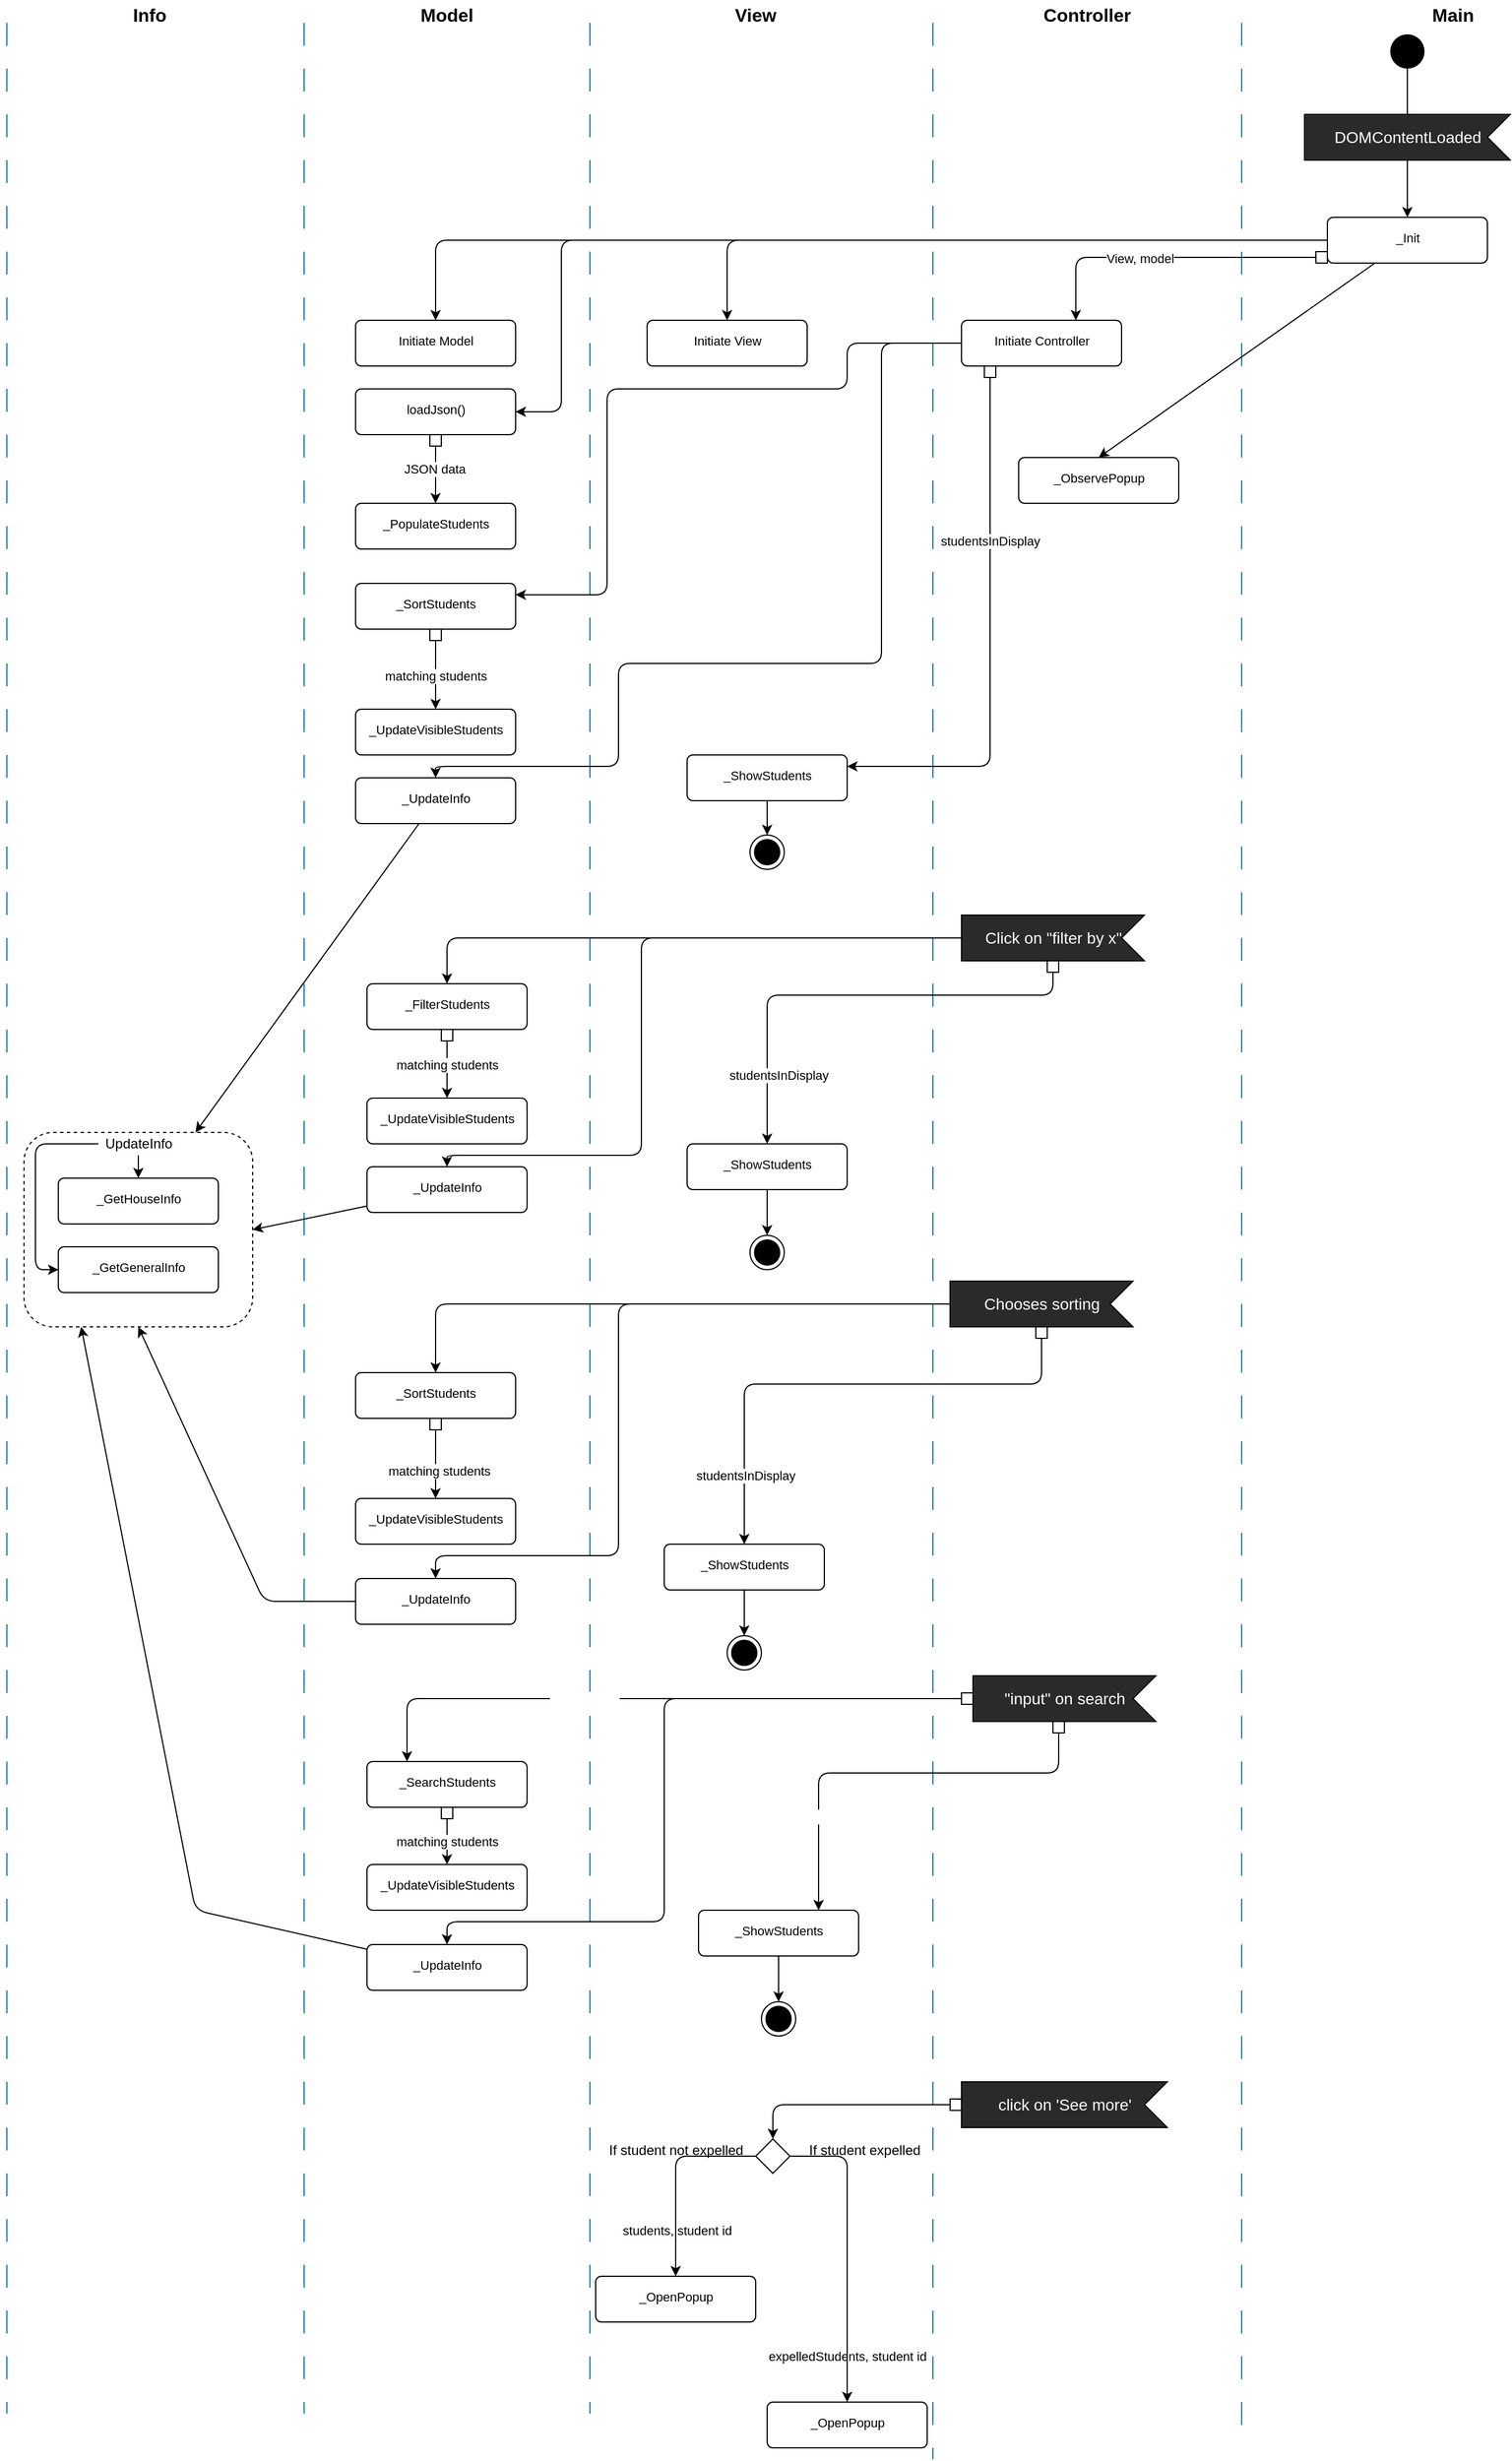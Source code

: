 <mxfile>
    <diagram id="uiXwka0j9Snq28UgmEb9" name="Page-1">
        <mxGraphModel dx="3028" dy="1398" grid="1" gridSize="10" guides="1" tooltips="1" connect="1" arrows="1" fold="1" page="1" pageScale="1" pageWidth="850" pageHeight="1100" background="none" math="0" shadow="0">
            <root>
                <mxCell id="0"/>
                <mxCell id="1" parent="0"/>
                <mxCell id="16" style="edgeStyle=none;html=1;entryX=0.5;entryY=0;entryDx=0;entryDy=0;fontSize=16;startArrow=none;" parent="1" source="52" target="14" edge="1">
                    <mxGeometry relative="1" as="geometry"/>
                </mxCell>
                <mxCell id="3" value="" style="ellipse;fillColor=#000000;strokeColor=none;" parent="1" vertex="1">
                    <mxGeometry x="455" y="50" width="30" height="30" as="geometry"/>
                </mxCell>
                <mxCell id="5" value="" style="line;strokeWidth=1;direction=south;html=1;dashed=1;dashPattern=20 20;fillColor=#b1ddf0;strokeColor=#10739e;" parent="1" vertex="1">
                    <mxGeometry x="-250" y="40" width="10" height="2090" as="geometry"/>
                </mxCell>
                <mxCell id="6" value="Model" style="text;align=center;fontSize=16;fontStyle=1;spacing=-1;" parent="1" vertex="1">
                    <mxGeometry x="-400" y="20" width="60" height="20" as="geometry"/>
                </mxCell>
                <mxCell id="7" value="View" style="text;align=center;fontSize=16;fontStyle=1;spacing=-1;" parent="1" vertex="1">
                    <mxGeometry x="-130" y="20" width="60" height="20" as="geometry"/>
                </mxCell>
                <mxCell id="8" value="" style="line;strokeWidth=1;direction=south;html=1;dashed=1;dashPattern=20 20;fillColor=#b1ddf0;strokeColor=#10739e;" parent="1" vertex="1">
                    <mxGeometry x="50" y="40" width="10" height="2130" as="geometry"/>
                </mxCell>
                <mxCell id="9" value="Controller" style="text;align=center;fontSize=16;fontStyle=1;spacing=-1;" parent="1" vertex="1">
                    <mxGeometry x="160" y="20" width="60" height="20" as="geometry"/>
                </mxCell>
                <mxCell id="11" value="" style="line;strokeWidth=1;direction=south;html=1;dashed=1;dashPattern=20 20;fillColor=#b1ddf0;strokeColor=#10739e;" parent="1" vertex="1">
                    <mxGeometry x="320" y="40" width="10" height="2100" as="geometry"/>
                </mxCell>
                <mxCell id="12" value="Main" style="text;align=center;fontSize=16;fontStyle=1;spacing=-1;" parent="1" vertex="1">
                    <mxGeometry x="480" y="20" width="60" height="20" as="geometry"/>
                </mxCell>
                <mxCell id="22" style="edgeStyle=none;html=1;entryX=0.5;entryY=0;entryDx=0;entryDy=0;fontSize=16;" parent="1" source="14" target="20" edge="1">
                    <mxGeometry relative="1" as="geometry">
                        <Array as="points">
                            <mxPoint x="-380" y="230"/>
                        </Array>
                    </mxGeometry>
                </mxCell>
                <mxCell id="283" style="edgeStyle=none;html=1;entryX=0.5;entryY=0;entryDx=0;entryDy=0;" edge="1" parent="1" source="14" target="282">
                    <mxGeometry relative="1" as="geometry"/>
                </mxCell>
                <mxCell id="14" value="&lt;font style=&quot;font-size: 11px&quot;&gt;_Init&lt;/font&gt;" style="html=1;align=center;verticalAlign=top;rounded=1;absoluteArcSize=1;arcSize=10;dashed=0;fontSize=16;" parent="1" vertex="1">
                    <mxGeometry x="400" y="210" width="140" height="40" as="geometry"/>
                </mxCell>
                <mxCell id="20" value="&lt;font style=&quot;font-size: 11px&quot;&gt;Initiate Model&lt;/font&gt;" style="html=1;align=center;verticalAlign=top;rounded=1;absoluteArcSize=1;arcSize=10;dashed=0;fontSize=16;" parent="1" vertex="1">
                    <mxGeometry x="-450" y="300" width="140" height="40" as="geometry"/>
                </mxCell>
                <mxCell id="23" value="&lt;font style=&quot;font-size: 11px&quot;&gt;loadJson()&lt;/font&gt;" style="html=1;align=center;verticalAlign=top;rounded=1;absoluteArcSize=1;arcSize=10;dashed=0;fontSize=16;" parent="1" vertex="1">
                    <mxGeometry x="-450" y="360" width="140" height="40" as="geometry"/>
                </mxCell>
                <mxCell id="25" style="edgeStyle=none;html=1;entryX=1;entryY=0.5;entryDx=0;entryDy=0;fontSize=16;" parent="1" source="14" target="23" edge="1">
                    <mxGeometry relative="1" as="geometry">
                        <mxPoint x="400" y="230.0" as="sourcePoint"/>
                        <mxPoint x="-380" y="300" as="targetPoint"/>
                        <Array as="points">
                            <mxPoint x="-270" y="230"/>
                            <mxPoint x="-270" y="380"/>
                        </Array>
                    </mxGeometry>
                </mxCell>
                <mxCell id="26" value="&lt;font style=&quot;font-size: 11px&quot;&gt;Initiate View&lt;/font&gt;" style="html=1;align=center;verticalAlign=top;rounded=1;absoluteArcSize=1;arcSize=10;dashed=0;fontSize=16;" parent="1" vertex="1">
                    <mxGeometry x="-195" y="300" width="140" height="40" as="geometry"/>
                </mxCell>
                <mxCell id="58" style="edgeStyle=none;html=1;entryX=1;entryY=0.25;entryDx=0;entryDy=0;fontSize=11;fontColor=#050505;exitX=0;exitY=0.5;exitDx=0;exitDy=0;" parent="1" source="27" target="57" edge="1">
                    <mxGeometry relative="1" as="geometry">
                        <Array as="points">
                            <mxPoint x="-20" y="320"/>
                            <mxPoint x="-20" y="360"/>
                            <mxPoint x="-230" y="360"/>
                            <mxPoint x="-230" y="540"/>
                        </Array>
                    </mxGeometry>
                </mxCell>
                <mxCell id="270" style="edgeStyle=none;html=1;entryX=0.5;entryY=0;entryDx=0;entryDy=0;" parent="1" source="27" target="269" edge="1">
                    <mxGeometry relative="1" as="geometry">
                        <Array as="points">
                            <mxPoint x="10" y="320"/>
                            <mxPoint x="10" y="600"/>
                            <mxPoint x="-220" y="600"/>
                            <mxPoint x="-220" y="690"/>
                            <mxPoint x="-380" y="690"/>
                        </Array>
                    </mxGeometry>
                </mxCell>
                <mxCell id="27" value="&lt;font style=&quot;font-size: 11px&quot;&gt;Initiate Controller&lt;/font&gt;" style="html=1;align=center;verticalAlign=top;rounded=1;absoluteArcSize=1;arcSize=10;dashed=0;fontSize=16;" parent="1" vertex="1">
                    <mxGeometry x="80" y="300" width="140" height="40" as="geometry"/>
                </mxCell>
                <mxCell id="29" style="edgeStyle=none;html=1;entryX=0.5;entryY=0;entryDx=0;entryDy=0;fontSize=16;" parent="1" source="14" target="26" edge="1">
                    <mxGeometry relative="1" as="geometry">
                        <mxPoint x="400" y="230.0" as="sourcePoint"/>
                        <mxPoint x="-380" y="300" as="targetPoint"/>
                        <Array as="points">
                            <mxPoint x="-125" y="230"/>
                        </Array>
                    </mxGeometry>
                </mxCell>
                <mxCell id="32" value="&lt;span style=&quot;font-size: 11px&quot;&gt;_PopulateStudents&lt;/span&gt;" style="html=1;align=center;verticalAlign=top;rounded=1;absoluteArcSize=1;arcSize=10;dashed=0;fontSize=16;" parent="1" vertex="1">
                    <mxGeometry x="-450" y="460" width="140" height="40" as="geometry"/>
                </mxCell>
                <mxCell id="37" value="" style="edgeStyle=none;html=1;fontSize=11;entryX=0.5;entryY=0;entryDx=0;entryDy=0;" parent="1" source="34" target="32" edge="1">
                    <mxGeometry relative="1" as="geometry">
                        <mxPoint x="-435" y="460" as="targetPoint"/>
                    </mxGeometry>
                </mxCell>
                <mxCell id="38" value="JSON data" style="edgeLabel;html=1;align=center;verticalAlign=middle;resizable=0;points=[];fontSize=11;" parent="37" vertex="1" connectable="0">
                    <mxGeometry x="-0.222" y="-1" relative="1" as="geometry">
                        <mxPoint as="offset"/>
                    </mxGeometry>
                </mxCell>
                <mxCell id="34" value="" style="fillColor=#ffffff;strokeColor=#000000;fontSize=11;" parent="1" vertex="1">
                    <mxGeometry x="-385" y="400" width="10" height="10" as="geometry"/>
                </mxCell>
                <mxCell id="39" style="edgeStyle=none;html=1;fontSize=16;exitX=0;exitY=0.5;exitDx=0;exitDy=0;" parent="1" source="40" edge="1">
                    <mxGeometry relative="1" as="geometry">
                        <mxPoint x="400" y="240" as="sourcePoint"/>
                        <mxPoint x="180" y="300" as="targetPoint"/>
                        <Array as="points">
                            <mxPoint x="180" y="245"/>
                        </Array>
                    </mxGeometry>
                </mxCell>
                <mxCell id="41" value="View, model" style="edgeLabel;html=1;align=center;verticalAlign=middle;resizable=0;points=[];fontSize=11;" parent="39" vertex="1" connectable="0">
                    <mxGeometry x="0.162" y="1" relative="1" as="geometry">
                        <mxPoint as="offset"/>
                    </mxGeometry>
                </mxCell>
                <mxCell id="40" value="" style="fillColor=#ffffff;strokeColor=#000000;fontSize=11;" parent="1" vertex="1">
                    <mxGeometry x="390" y="240" width="10" height="10" as="geometry"/>
                </mxCell>
                <mxCell id="241" style="edgeStyle=none;html=1;entryX=0.5;entryY=0;entryDx=0;entryDy=0;" parent="1" source="42" target="170" edge="1">
                    <mxGeometry relative="1" as="geometry"/>
                </mxCell>
                <mxCell id="42" value="&lt;font style=&quot;font-size: 11px&quot;&gt;_ShowStudents&lt;/font&gt;" style="html=1;align=center;verticalAlign=top;rounded=1;absoluteArcSize=1;arcSize=10;dashed=0;fontSize=16;" parent="1" vertex="1">
                    <mxGeometry x="-160" y="680" width="140" height="40" as="geometry"/>
                </mxCell>
                <mxCell id="45" style="edgeStyle=none;html=1;entryX=1;entryY=0.25;entryDx=0;entryDy=0;fontSize=11;exitX=0.5;exitY=1;exitDx=0;exitDy=0;" parent="1" source="46" target="42" edge="1">
                    <mxGeometry relative="1" as="geometry">
                        <mxPoint x="215" y="375" as="sourcePoint"/>
                        <mxPoint x="80" y="435" as="targetPoint"/>
                        <Array as="points">
                            <mxPoint x="105" y="690"/>
                        </Array>
                    </mxGeometry>
                </mxCell>
                <mxCell id="49" value="studentsInDisplay" style="edgeLabel;html=1;align=left;verticalAlign=middle;resizable=0;points=[];fontSize=11;rotation=0;" parent="45" vertex="1" connectable="0">
                    <mxGeometry x="-0.516" relative="1" as="geometry">
                        <mxPoint x="-45" y="30" as="offset"/>
                    </mxGeometry>
                </mxCell>
                <mxCell id="46" value="" style="fillColor=#ffffff;strokeColor=#000000;fontSize=11;" parent="1" vertex="1">
                    <mxGeometry x="100" y="340" width="10" height="10" as="geometry"/>
                </mxCell>
                <mxCell id="65" style="edgeStyle=none;html=1;entryX=0.5;entryY=0;entryDx=0;entryDy=0;fontSize=11;fontColor=#FFFFFF;exitX=1;exitY=0.5;exitDx=0;exitDy=0;exitPerimeter=0;" parent="1" source="51" target="206" edge="1">
                    <mxGeometry relative="1" as="geometry">
                        <mxPoint x="150" y="825" as="targetPoint"/>
                        <Array as="points">
                            <mxPoint x="-370" y="840"/>
                        </Array>
                    </mxGeometry>
                </mxCell>
                <mxCell id="210" style="edgeStyle=none;html=1;entryX=0.5;entryY=0;entryDx=0;entryDy=0;exitX=0.5;exitY=1;exitDx=0;exitDy=0;" parent="1" source="211" target="207" edge="1">
                    <mxGeometry relative="1" as="geometry">
                        <Array as="points">
                            <mxPoint x="160" y="890"/>
                            <mxPoint x="-90" y="890"/>
                        </Array>
                    </mxGeometry>
                </mxCell>
                <mxCell id="213" value="studentsInDisplay" style="edgeLabel;html=1;align=center;verticalAlign=middle;resizable=0;points=[];" parent="210" vertex="1" connectable="0">
                    <mxGeometry x="-0.189" relative="1" as="geometry">
                        <mxPoint x="-98" y="70" as="offset"/>
                    </mxGeometry>
                </mxCell>
                <mxCell id="271" style="edgeStyle=none;html=1;entryX=0.5;entryY=0;entryDx=0;entryDy=0;" parent="1" source="51" target="268" edge="1">
                    <mxGeometry relative="1" as="geometry">
                        <Array as="points">
                            <mxPoint x="-200" y="840"/>
                            <mxPoint x="-200" y="1030"/>
                            <mxPoint x="-370" y="1030"/>
                        </Array>
                    </mxGeometry>
                </mxCell>
                <mxCell id="51" value="Click on &quot;filter by x&quot;" style="html=1;shape=mxgraph.infographic.ribbonSimple;notch1=20;notch2=0;align=center;verticalAlign=middle;fontSize=14;fontStyle=0;flipH=1;fillColor=#2A2A2A;fontColor=#FFFFFF;" parent="1" vertex="1">
                    <mxGeometry x="80" y="820" width="160" height="40" as="geometry"/>
                </mxCell>
                <mxCell id="52" value="DOMContentLoaded" style="html=1;shape=mxgraph.infographic.ribbonSimple;notch1=20;notch2=0;align=center;verticalAlign=middle;fontSize=14;fontStyle=0;flipH=1;fillColor=#2A2A2A;fontColor=#FFFFFF;" parent="1" vertex="1">
                    <mxGeometry x="380" y="120" width="180" height="40" as="geometry"/>
                </mxCell>
                <mxCell id="53" value="" style="edgeStyle=none;html=1;entryX=0;entryY=0;entryDx=90;entryDy=0;fontSize=16;endArrow=none;entryPerimeter=0;" parent="1" source="3" target="52" edge="1">
                    <mxGeometry relative="1" as="geometry">
                        <mxPoint x="435" y="80" as="sourcePoint"/>
                        <mxPoint x="435" y="210" as="targetPoint"/>
                    </mxGeometry>
                </mxCell>
                <mxCell id="57" value="&lt;font style=&quot;font-size: 11px&quot;&gt;_SortStudents&lt;/font&gt;" style="html=1;align=center;verticalAlign=top;rounded=1;absoluteArcSize=1;arcSize=10;dashed=0;fontSize=16;" parent="1" vertex="1">
                    <mxGeometry x="-450" y="530" width="140" height="40" as="geometry"/>
                </mxCell>
                <mxCell id="202" style="edgeStyle=none;html=1;entryX=0.5;entryY=0;entryDx=0;entryDy=0;" parent="1" source="83" target="88" edge="1">
                    <mxGeometry relative="1" as="geometry">
                        <Array as="points">
                            <mxPoint x="-380" y="1160"/>
                        </Array>
                    </mxGeometry>
                </mxCell>
                <mxCell id="203" style="edgeStyle=none;html=1;entryX=0.5;entryY=0;entryDx=0;entryDy=0;exitX=0.5;exitY=1;exitDx=0;exitDy=0;" parent="1" source="204" target="89" edge="1">
                    <mxGeometry relative="1" as="geometry">
                        <Array as="points">
                            <mxPoint x="150" y="1230"/>
                            <mxPoint x="-110" y="1230"/>
                        </Array>
                    </mxGeometry>
                </mxCell>
                <mxCell id="205" value="studentsInDisplay" style="edgeLabel;html=1;align=center;verticalAlign=middle;resizable=0;points=[];" parent="203" vertex="1" connectable="0">
                    <mxGeometry x="0.02" y="1" relative="1" as="geometry">
                        <mxPoint x="-75" y="79" as="offset"/>
                    </mxGeometry>
                </mxCell>
                <mxCell id="263" style="edgeStyle=none;html=1;entryX=0.5;entryY=0;entryDx=0;entryDy=0;" parent="1" source="83" target="261" edge="1">
                    <mxGeometry relative="1" as="geometry">
                        <Array as="points">
                            <mxPoint x="-220" y="1160"/>
                            <mxPoint x="-220" y="1380"/>
                            <mxPoint x="-380" y="1380"/>
                        </Array>
                    </mxGeometry>
                </mxCell>
                <mxCell id="83" value="Chooses sorting" style="html=1;shape=mxgraph.infographic.ribbonSimple;notch1=20;notch2=0;align=center;verticalAlign=middle;fontSize=14;fontStyle=0;flipH=1;fillColor=#2A2A2A;fontColor=#FFFFFF;" parent="1" vertex="1">
                    <mxGeometry x="70" y="1140" width="160" height="40" as="geometry"/>
                </mxCell>
                <mxCell id="88" value="&lt;font style=&quot;font-size: 11px&quot;&gt;_SortStudents&lt;/font&gt;" style="html=1;align=center;verticalAlign=top;rounded=1;absoluteArcSize=1;arcSize=10;dashed=0;fontSize=16;" parent="1" vertex="1">
                    <mxGeometry x="-450" y="1220" width="140" height="40" as="geometry"/>
                </mxCell>
                <mxCell id="242" style="edgeStyle=none;html=1;entryX=0.5;entryY=0;entryDx=0;entryDy=0;" parent="1" source="89" target="172" edge="1">
                    <mxGeometry relative="1" as="geometry"/>
                </mxCell>
                <mxCell id="89" value="&lt;span style=&quot;font-size: 11px&quot;&gt;_ShowStudents&lt;/span&gt;" style="html=1;align=center;verticalAlign=top;rounded=1;absoluteArcSize=1;arcSize=10;dashed=0;fontSize=16;" parent="1" vertex="1">
                    <mxGeometry x="-180" y="1370" width="140" height="40" as="geometry"/>
                </mxCell>
                <mxCell id="262" style="edgeStyle=none;html=1;entryX=0.5;entryY=0;entryDx=0;entryDy=0;" parent="1" source="139" target="264" edge="1">
                    <mxGeometry relative="1" as="geometry">
                        <Array as="points">
                            <mxPoint x="-180" y="1505"/>
                            <mxPoint x="-180" y="1700"/>
                            <mxPoint x="-370" y="1700"/>
                        </Array>
                    </mxGeometry>
                </mxCell>
                <mxCell id="139" value="&quot;input&quot; on search" style="html=1;shape=mxgraph.infographic.ribbonSimple;notch1=20;notch2=0;align=center;verticalAlign=middle;fontSize=14;fontStyle=0;flipH=1;fillColor=#2A2A2A;fontColor=#FFFFFF;" parent="1" vertex="1">
                    <mxGeometry x="90" y="1485" width="160" height="40" as="geometry"/>
                </mxCell>
                <mxCell id="214" style="edgeStyle=none;html=1;entryX=0.5;entryY=0;entryDx=0;entryDy=0;startArrow=none;" parent="1" source="163" target="162" edge="1">
                    <mxGeometry relative="1" as="geometry"/>
                </mxCell>
                <mxCell id="220" value="matching students" style="edgeLabel;html=1;align=center;verticalAlign=middle;resizable=0;points=[];" parent="214" vertex="1" connectable="0">
                    <mxGeometry x="0.18" y="3" relative="1" as="geometry">
                        <mxPoint x="-3" y="-4" as="offset"/>
                    </mxGeometry>
                </mxCell>
                <mxCell id="149" value="&lt;font style=&quot;font-size: 11px&quot;&gt;_SearchStudents&lt;/font&gt;" style="html=1;align=center;verticalAlign=top;rounded=1;absoluteArcSize=1;arcSize=10;dashed=0;fontSize=16;" parent="1" vertex="1">
                    <mxGeometry x="-440" y="1560" width="140" height="40" as="geometry"/>
                </mxCell>
                <mxCell id="246" style="edgeStyle=none;html=1;entryX=0.5;entryY=0;entryDx=0;entryDy=0;" parent="1" source="153" target="245" edge="1">
                    <mxGeometry relative="1" as="geometry"/>
                </mxCell>
                <mxCell id="153" value="&lt;font style=&quot;font-size: 11px&quot;&gt;_ShowStudents&lt;/font&gt;" style="html=1;align=center;verticalAlign=top;rounded=1;absoluteArcSize=1;arcSize=10;dashed=0;fontSize=16;" parent="1" vertex="1">
                    <mxGeometry x="-150" y="1690" width="140" height="40" as="geometry"/>
                </mxCell>
                <mxCell id="154" style="edgeStyle=none;html=1;entryX=0.75;entryY=0;entryDx=0;entryDy=0;fontSize=11;fontColor=#FFFFFF;" parent="1" source="156" target="153" edge="1">
                    <mxGeometry relative="1" as="geometry">
                        <Array as="points">
                            <mxPoint x="165" y="1570"/>
                            <mxPoint x="-45" y="1570"/>
                        </Array>
                    </mxGeometry>
                </mxCell>
                <mxCell id="155" value="students in display&lt;br&gt;" style="edgeLabel;html=1;align=left;verticalAlign=middle;resizable=0;points=[];fontSize=11;fontColor=#FFFFFF;" parent="154" vertex="1" connectable="0">
                    <mxGeometry x="0.547" y="-2" relative="1" as="geometry">
                        <mxPoint x="-43" as="offset"/>
                    </mxGeometry>
                </mxCell>
                <mxCell id="156" value="" style="fillColor=#ffffff;strokeColor=#000000;fontSize=11;" parent="1" vertex="1">
                    <mxGeometry x="160" y="1525" width="10" height="10" as="geometry"/>
                </mxCell>
                <mxCell id="159" style="edgeStyle=none;html=1;entryX=0.25;entryY=0;entryDx=0;entryDy=0;fontSize=11;fontColor=#FFFFFF;" parent="1" source="161" target="149" edge="1">
                    <mxGeometry relative="1" as="geometry">
                        <Array as="points">
                            <mxPoint x="-220" y="1505"/>
                            <mxPoint x="-405" y="1505"/>
                        </Array>
                    </mxGeometry>
                </mxCell>
                <mxCell id="160" value="Search input" style="edgeLabel;html=1;align=center;verticalAlign=middle;resizable=0;points=[];fontSize=11;fontColor=#FFFFFF;" parent="159" vertex="1" connectable="0">
                    <mxGeometry x="0.771" y="2" relative="1" as="geometry">
                        <mxPoint x="148" y="-2" as="offset"/>
                    </mxGeometry>
                </mxCell>
                <mxCell id="161" value="" style="fillColor=#ffffff;strokeColor=#000000;fontSize=11;" parent="1" vertex="1">
                    <mxGeometry x="80" y="1500" width="10" height="10" as="geometry"/>
                </mxCell>
                <mxCell id="162" value="&lt;font style=&quot;font-size: 11px&quot;&gt;_UpdateVisibleStudents&lt;/font&gt;" style="html=1;align=center;verticalAlign=top;rounded=1;absoluteArcSize=1;arcSize=10;dashed=0;fontSize=16;" parent="1" vertex="1">
                    <mxGeometry x="-440" y="1650" width="140" height="40" as="geometry"/>
                </mxCell>
                <mxCell id="172" value="" style="ellipse;html=1;shape=endState;fillColor=#000000;strokeColor=#000000;fontSize=11;fontColor=#FFFFFF;" parent="1" vertex="1">
                    <mxGeometry x="-125" y="1450" width="30" height="30" as="geometry"/>
                </mxCell>
                <mxCell id="176" style="edgeStyle=none;html=1;entryX=0.5;entryY=0;entryDx=0;entryDy=0;fontSize=11;fontColor=#FFFFFF;startArrow=none;" parent="1" source="249" target="253" edge="1">
                    <mxGeometry relative="1" as="geometry">
                        <Array as="points">
                            <mxPoint x="-85" y="1860"/>
                        </Array>
                    </mxGeometry>
                </mxCell>
                <mxCell id="181" value="&lt;font style=&quot;font-size: 11px&quot;&gt;_OpenPopup&lt;/font&gt;" style="html=1;align=center;verticalAlign=top;rounded=1;absoluteArcSize=1;arcSize=10;dashed=0;fontSize=16;" parent="1" vertex="1">
                    <mxGeometry x="-240" y="2010" width="140" height="40" as="geometry"/>
                </mxCell>
                <mxCell id="201" value="click on 'See more'" style="html=1;shape=mxgraph.infographic.ribbonSimple;notch1=20;notch2=0;align=center;verticalAlign=middle;fontSize=14;fontStyle=0;flipH=1;fillColor=#2A2A2A;fontColor=#FFFFFF;" parent="1" vertex="1">
                    <mxGeometry x="80" y="1840" width="180" height="40" as="geometry"/>
                </mxCell>
                <mxCell id="204" value="" style="fillColor=#ffffff;strokeColor=#000000;fontSize=11;" parent="1" vertex="1">
                    <mxGeometry x="145" y="1180" width="10" height="10" as="geometry"/>
                </mxCell>
                <mxCell id="206" value="&lt;font style=&quot;font-size: 11px&quot;&gt;_FilterStudents&lt;/font&gt;" style="html=1;align=center;verticalAlign=top;rounded=1;absoluteArcSize=1;arcSize=10;dashed=0;fontSize=16;" parent="1" vertex="1">
                    <mxGeometry x="-440" y="880" width="140" height="40" as="geometry"/>
                </mxCell>
                <mxCell id="209" style="edgeStyle=none;html=1;entryX=0.5;entryY=0;entryDx=0;entryDy=0;" parent="1" source="207" target="208" edge="1">
                    <mxGeometry relative="1" as="geometry"/>
                </mxCell>
                <mxCell id="207" value="&lt;span style=&quot;font-size: 11px&quot;&gt;_ShowStudents&lt;/span&gt;" style="html=1;align=center;verticalAlign=top;rounded=1;absoluteArcSize=1;arcSize=10;dashed=0;fontSize=16;" parent="1" vertex="1">
                    <mxGeometry x="-160" y="1020" width="140" height="40" as="geometry"/>
                </mxCell>
                <mxCell id="208" value="" style="ellipse;html=1;shape=endState;fillColor=#000000;strokeColor=#000000;fontSize=11;fontColor=#FFFFFF;" parent="1" vertex="1">
                    <mxGeometry x="-105" y="1100" width="30" height="30" as="geometry"/>
                </mxCell>
                <mxCell id="211" value="" style="fillColor=#ffffff;strokeColor=#000000;fontSize=11;" parent="1" vertex="1">
                    <mxGeometry x="155" y="860" width="10" height="10" as="geometry"/>
                </mxCell>
                <mxCell id="163" value="" style="fillColor=#ffffff;strokeColor=#000000;fontSize=11;" parent="1" vertex="1">
                    <mxGeometry x="-375" y="1600" width="10" height="10" as="geometry"/>
                </mxCell>
                <mxCell id="219" value="" style="edgeStyle=none;html=1;entryX=0.5;entryY=0;entryDx=0;entryDy=0;endArrow=none;" parent="1" source="149" target="163" edge="1">
                    <mxGeometry relative="1" as="geometry">
                        <mxPoint x="-370" y="1650" as="sourcePoint"/>
                        <mxPoint x="-370" y="1770" as="targetPoint"/>
                    </mxGeometry>
                </mxCell>
                <mxCell id="222" value="" style="fillColor=#ffffff;strokeColor=#000000;fontSize=11;" parent="1" vertex="1">
                    <mxGeometry x="-385" y="1260" width="10" height="10" as="geometry"/>
                </mxCell>
                <mxCell id="223" style="edgeStyle=none;html=1;entryX=0.5;entryY=0;entryDx=0;entryDy=0;startArrow=none;" parent="1" source="222" target="225" edge="1">
                    <mxGeometry relative="1" as="geometry"/>
                </mxCell>
                <mxCell id="224" value="matching students" style="edgeLabel;html=1;align=center;verticalAlign=middle;resizable=0;points=[];" parent="223" vertex="1" connectable="0">
                    <mxGeometry x="0.18" y="3" relative="1" as="geometry">
                        <mxPoint as="offset"/>
                    </mxGeometry>
                </mxCell>
                <mxCell id="225" value="&lt;font style=&quot;font-size: 11px&quot;&gt;_UpdateVisibleStudents&lt;/font&gt;" style="html=1;align=center;verticalAlign=top;rounded=1;absoluteArcSize=1;arcSize=10;dashed=0;fontSize=16;" parent="1" vertex="1">
                    <mxGeometry x="-450" y="1330" width="140" height="40" as="geometry"/>
                </mxCell>
                <mxCell id="228" value="" style="fillColor=#ffffff;strokeColor=#000000;fontSize=11;" parent="1" vertex="1">
                    <mxGeometry x="-375" y="920" width="10" height="10" as="geometry"/>
                </mxCell>
                <mxCell id="229" style="edgeStyle=none;html=1;entryX=0.5;entryY=0;entryDx=0;entryDy=0;startArrow=none;" parent="1" source="228" target="231" edge="1">
                    <mxGeometry relative="1" as="geometry"/>
                </mxCell>
                <mxCell id="230" value="matching students" style="edgeLabel;html=1;align=center;verticalAlign=middle;resizable=0;points=[];" parent="229" vertex="1" connectable="0">
                    <mxGeometry x="0.18" y="3" relative="1" as="geometry">
                        <mxPoint x="-3" y="-9" as="offset"/>
                    </mxGeometry>
                </mxCell>
                <mxCell id="231" value="&lt;font style=&quot;font-size: 11px&quot;&gt;_UpdateVisibleStudents&lt;/font&gt;" style="html=1;align=center;verticalAlign=top;rounded=1;absoluteArcSize=1;arcSize=10;dashed=0;fontSize=16;" parent="1" vertex="1">
                    <mxGeometry x="-440" y="980" width="140" height="40" as="geometry"/>
                </mxCell>
                <mxCell id="236" value="&lt;font style=&quot;font-size: 11px&quot;&gt;_UpdateVisibleStudents&lt;/font&gt;" style="html=1;align=center;verticalAlign=top;rounded=1;absoluteArcSize=1;arcSize=10;dashed=0;fontSize=16;" parent="1" vertex="1">
                    <mxGeometry x="-450" y="640" width="140" height="40" as="geometry"/>
                </mxCell>
                <mxCell id="237" style="edgeStyle=none;html=1;entryX=0.5;entryY=0;entryDx=0;entryDy=0;startArrow=none;" parent="1" source="239" target="236" edge="1">
                    <mxGeometry relative="1" as="geometry"/>
                </mxCell>
                <mxCell id="238" value="matching students" style="edgeLabel;html=1;align=center;verticalAlign=middle;resizable=0;points=[];" parent="237" vertex="1" connectable="0">
                    <mxGeometry x="0.18" y="3" relative="1" as="geometry">
                        <mxPoint x="-3" y="-5" as="offset"/>
                    </mxGeometry>
                </mxCell>
                <mxCell id="239" value="" style="fillColor=#ffffff;strokeColor=#000000;fontSize=11;" parent="1" vertex="1">
                    <mxGeometry x="-385" y="570" width="10" height="10" as="geometry"/>
                </mxCell>
                <mxCell id="170" value="" style="ellipse;html=1;shape=endState;fillColor=#000000;strokeColor=#000000;fontSize=11;fontColor=#FFFFFF;" parent="1" vertex="1">
                    <mxGeometry x="-105" y="750" width="30" height="30" as="geometry"/>
                </mxCell>
                <mxCell id="245" value="" style="ellipse;html=1;shape=endState;fillColor=#000000;strokeColor=#000000;fontSize=11;fontColor=#FFFFFF;" parent="1" vertex="1">
                    <mxGeometry x="-95" y="1770" width="30" height="30" as="geometry"/>
                </mxCell>
                <mxCell id="249" value="" style="fillColor=#ffffff;strokeColor=#000000;fontSize=11;" parent="1" vertex="1">
                    <mxGeometry x="70" y="1855" width="10" height="10" as="geometry"/>
                </mxCell>
                <mxCell id="250" value="" style="edgeStyle=none;html=1;entryX=0.5;entryY=0;entryDx=0;entryDy=0;fontSize=11;fontColor=#FFFFFF;endArrow=none;" parent="1" source="201" target="249" edge="1">
                    <mxGeometry relative="1" as="geometry">
                        <mxPoint x="80" y="1860" as="sourcePoint"/>
                        <mxPoint x="-60" y="1900" as="targetPoint"/>
                        <Array as="points"/>
                    </mxGeometry>
                </mxCell>
                <mxCell id="251" value="students, student id" style="edgeLabel;html=1;align=center;verticalAlign=middle;resizable=0;points=[];" parent="250" vertex="1" connectable="0">
                    <mxGeometry x="-0.326" y="-1" relative="1" as="geometry">
                        <mxPoint x="-248" y="116" as="offset"/>
                    </mxGeometry>
                </mxCell>
                <mxCell id="257" value="expelledStudents, student id" style="edgeLabel;html=1;align=center;verticalAlign=middle;resizable=0;points=[];" parent="250" vertex="1" connectable="0">
                    <mxGeometry x="-0.326" y="-1" relative="1" as="geometry">
                        <mxPoint x="-99" y="226" as="offset"/>
                    </mxGeometry>
                </mxCell>
                <mxCell id="254" style="edgeStyle=none;html=1;entryX=0.5;entryY=0;entryDx=0;entryDy=0;exitX=0;exitY=0.5;exitDx=0;exitDy=0;" parent="1" source="253" target="181" edge="1">
                    <mxGeometry relative="1" as="geometry">
                        <Array as="points">
                            <mxPoint x="-170" y="1905"/>
                        </Array>
                    </mxGeometry>
                </mxCell>
                <mxCell id="256" style="edgeStyle=none;html=1;entryX=0.5;entryY=0;entryDx=0;entryDy=0;exitX=1;exitY=0.5;exitDx=0;exitDy=0;" parent="1" source="253" target="255" edge="1">
                    <mxGeometry relative="1" as="geometry">
                        <Array as="points">
                            <mxPoint x="-20" y="1905"/>
                        </Array>
                    </mxGeometry>
                </mxCell>
                <mxCell id="253" value="" style="rhombus;" parent="1" vertex="1">
                    <mxGeometry x="-100" y="1890" width="30" height="30" as="geometry"/>
                </mxCell>
                <mxCell id="255" value="&lt;font style=&quot;font-size: 11px&quot;&gt;_OpenPopup&lt;/font&gt;" style="html=1;align=center;verticalAlign=top;rounded=1;absoluteArcSize=1;arcSize=10;dashed=0;fontSize=16;" parent="1" vertex="1">
                    <mxGeometry x="-90" y="2120" width="140" height="40" as="geometry"/>
                </mxCell>
                <mxCell id="258" value="If student not expelled" style="text;html=1;align=center;verticalAlign=middle;resizable=0;points=[];autosize=1;strokeColor=none;fillColor=none;" parent="1" vertex="1">
                    <mxGeometry x="-235" y="1890" width="130" height="20" as="geometry"/>
                </mxCell>
                <mxCell id="259" value="If student expelled" style="text;html=1;align=center;verticalAlign=middle;resizable=0;points=[];autosize=1;strokeColor=none;fillColor=none;" parent="1" vertex="1">
                    <mxGeometry x="-60" y="1890" width="110" height="20" as="geometry"/>
                </mxCell>
                <mxCell id="279" style="edgeStyle=none;html=1;entryX=0.5;entryY=1;entryDx=0;entryDy=0;" parent="1" source="261" target="274" edge="1">
                    <mxGeometry relative="1" as="geometry">
                        <Array as="points">
                            <mxPoint x="-530" y="1420"/>
                        </Array>
                    </mxGeometry>
                </mxCell>
                <mxCell id="261" value="&lt;font style=&quot;font-size: 11px&quot;&gt;_UpdateInfo&lt;/font&gt;" style="html=1;align=center;verticalAlign=top;rounded=1;absoluteArcSize=1;arcSize=10;dashed=0;fontSize=16;" parent="1" vertex="1">
                    <mxGeometry x="-450" y="1400" width="140" height="40" as="geometry"/>
                </mxCell>
                <mxCell id="281" style="edgeStyle=none;html=1;entryX=0.25;entryY=1;entryDx=0;entryDy=0;" parent="1" source="264" target="274" edge="1">
                    <mxGeometry relative="1" as="geometry">
                        <Array as="points">
                            <mxPoint x="-590" y="1690"/>
                        </Array>
                    </mxGeometry>
                </mxCell>
                <mxCell id="264" value="&lt;font style=&quot;font-size: 11px&quot;&gt;_UpdateInfo&lt;/font&gt;" style="html=1;align=center;verticalAlign=top;rounded=1;absoluteArcSize=1;arcSize=10;dashed=0;fontSize=16;" parent="1" vertex="1">
                    <mxGeometry x="-440" y="1720" width="140" height="40" as="geometry"/>
                </mxCell>
                <mxCell id="265" value="Info" style="text;align=center;fontSize=16;fontStyle=1;spacing=-1;" parent="1" vertex="1">
                    <mxGeometry x="-660" y="20" width="60" height="20" as="geometry"/>
                </mxCell>
                <mxCell id="266" value="" style="line;strokeWidth=1;direction=south;html=1;dashed=1;dashPattern=20 20;fillColor=#b1ddf0;strokeColor=#10739e;" parent="1" vertex="1">
                    <mxGeometry x="-500" y="40" width="10" height="2090" as="geometry"/>
                </mxCell>
                <mxCell id="267" value="" style="line;strokeWidth=1;direction=south;html=1;dashed=1;dashPattern=20 20;fillColor=#b1ddf0;strokeColor=#10739e;" parent="1" vertex="1">
                    <mxGeometry x="-760" y="40" width="10" height="2090" as="geometry"/>
                </mxCell>
                <mxCell id="278" style="edgeStyle=none;html=1;entryX=1;entryY=0.5;entryDx=0;entryDy=0;" parent="1" source="268" target="274" edge="1">
                    <mxGeometry relative="1" as="geometry"/>
                </mxCell>
                <mxCell id="268" value="&lt;font style=&quot;font-size: 11px&quot;&gt;_UpdateInfo&lt;/font&gt;" style="html=1;align=center;verticalAlign=top;rounded=1;absoluteArcSize=1;arcSize=10;dashed=0;fontSize=16;" parent="1" vertex="1">
                    <mxGeometry x="-440" y="1040" width="140" height="40" as="geometry"/>
                </mxCell>
                <mxCell id="280" style="edgeStyle=none;html=1;entryX=0.75;entryY=0;entryDx=0;entryDy=0;" parent="1" source="269" target="274" edge="1">
                    <mxGeometry relative="1" as="geometry"/>
                </mxCell>
                <mxCell id="269" value="&lt;font style=&quot;font-size: 11px&quot;&gt;_UpdateInfo&lt;/font&gt;" style="html=1;align=center;verticalAlign=top;rounded=1;absoluteArcSize=1;arcSize=10;dashed=0;fontSize=16;" parent="1" vertex="1">
                    <mxGeometry x="-450" y="700" width="140" height="40" as="geometry"/>
                </mxCell>
                <mxCell id="272" value="&lt;span style=&quot;font-size: 11px&quot;&gt;_GetHouseInfo&lt;/span&gt;" style="html=1;align=center;verticalAlign=top;rounded=1;absoluteArcSize=1;arcSize=10;dashed=0;fontSize=16;" parent="1" vertex="1">
                    <mxGeometry x="-710" y="1050" width="140" height="40" as="geometry"/>
                </mxCell>
                <mxCell id="273" value="&lt;span style=&quot;font-size: 11px&quot;&gt;_GetGeneralInfo&lt;/span&gt;" style="html=1;align=center;verticalAlign=top;rounded=1;absoluteArcSize=1;arcSize=10;dashed=0;fontSize=16;" parent="1" vertex="1">
                    <mxGeometry x="-710" y="1110" width="140" height="40" as="geometry"/>
                </mxCell>
                <mxCell id="274" value="" style="whiteSpace=wrap;html=1;fillColor=none;rounded=1;dashed=1;allowArrows=0;pointerEvents=0;" parent="1" vertex="1">
                    <mxGeometry x="-740" y="1010" width="200" height="170" as="geometry"/>
                </mxCell>
                <mxCell id="276" style="edgeStyle=none;html=1;" parent="1" source="275" target="272" edge="1">
                    <mxGeometry relative="1" as="geometry"/>
                </mxCell>
                <mxCell id="277" style="edgeStyle=none;html=1;entryX=0;entryY=0.5;entryDx=0;entryDy=0;" parent="1" source="275" target="273" edge="1">
                    <mxGeometry relative="1" as="geometry">
                        <Array as="points">
                            <mxPoint x="-730" y="1020"/>
                            <mxPoint x="-730" y="1130"/>
                        </Array>
                    </mxGeometry>
                </mxCell>
                <mxCell id="275" value="UpdateInfo" style="text;html=1;align=center;verticalAlign=middle;resizable=0;points=[];autosize=1;strokeColor=none;fillColor=none;" parent="1" vertex="1">
                    <mxGeometry x="-675" y="1010" width="70" height="20" as="geometry"/>
                </mxCell>
                <mxCell id="282" value="&lt;font style=&quot;font-size: 11px&quot;&gt;_ObservePopup&lt;/font&gt;" style="html=1;align=center;verticalAlign=top;rounded=1;absoluteArcSize=1;arcSize=10;dashed=0;fontSize=16;" vertex="1" parent="1">
                    <mxGeometry x="130" y="420" width="140" height="40" as="geometry"/>
                </mxCell>
            </root>
        </mxGraphModel>
    </diagram>
</mxfile>